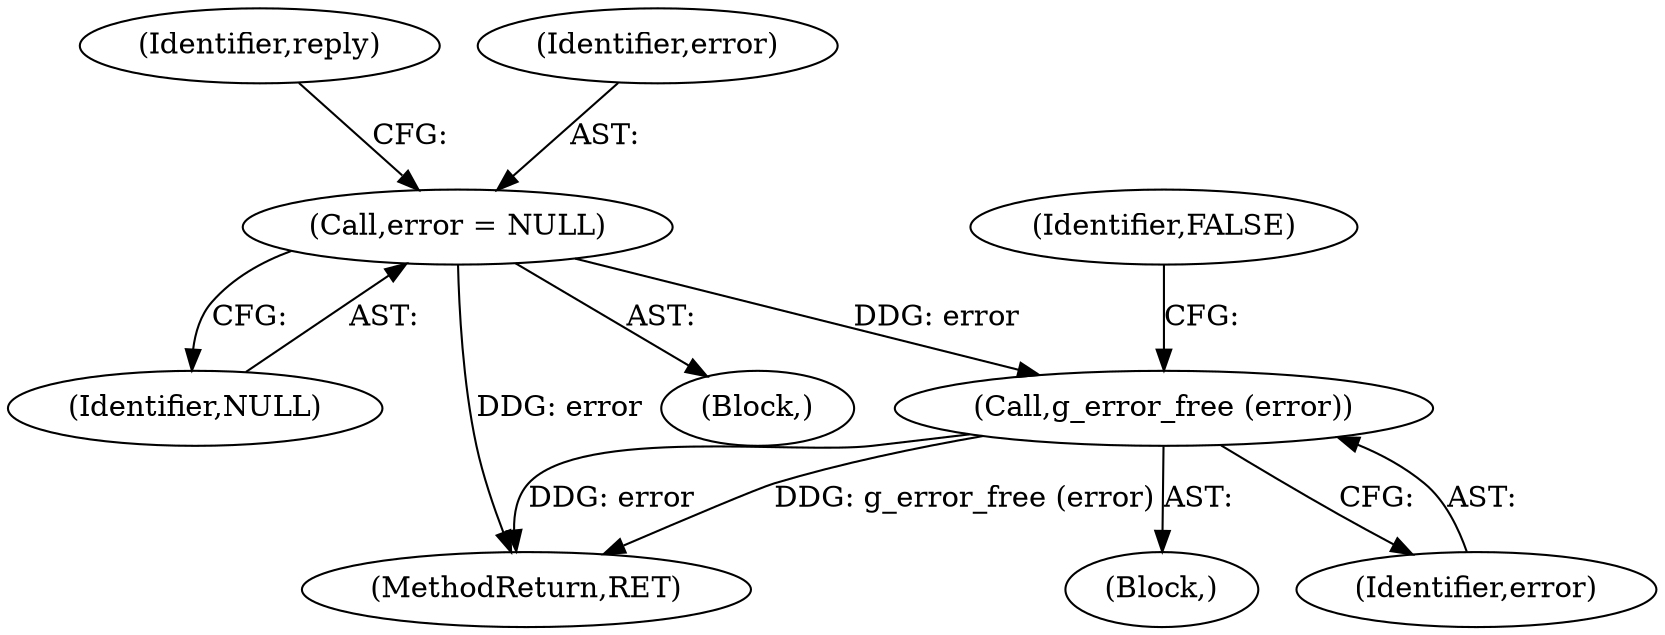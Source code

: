 digraph "0_accountsservice_26213aa0e0d8dca5f36cc23f6942525224cbe9f5@API" {
"1000142" [label="(Call,g_error_free (error))"];
"1000106" [label="(Call,error = NULL)"];
"1000108" [label="(Identifier,NULL)"];
"1000110" [label="(Identifier,reply)"];
"1000106" [label="(Call,error = NULL)"];
"1000154" [label="(MethodReturn,RET)"];
"1000142" [label="(Call,g_error_free (error))"];
"1000145" [label="(Identifier,FALSE)"];
"1000107" [label="(Identifier,error)"];
"1000103" [label="(Block,)"];
"1000134" [label="(Block,)"];
"1000143" [label="(Identifier,error)"];
"1000142" -> "1000134"  [label="AST: "];
"1000142" -> "1000143"  [label="CFG: "];
"1000143" -> "1000142"  [label="AST: "];
"1000145" -> "1000142"  [label="CFG: "];
"1000142" -> "1000154"  [label="DDG: g_error_free (error)"];
"1000142" -> "1000154"  [label="DDG: error"];
"1000106" -> "1000142"  [label="DDG: error"];
"1000106" -> "1000103"  [label="AST: "];
"1000106" -> "1000108"  [label="CFG: "];
"1000107" -> "1000106"  [label="AST: "];
"1000108" -> "1000106"  [label="AST: "];
"1000110" -> "1000106"  [label="CFG: "];
"1000106" -> "1000154"  [label="DDG: error"];
}
